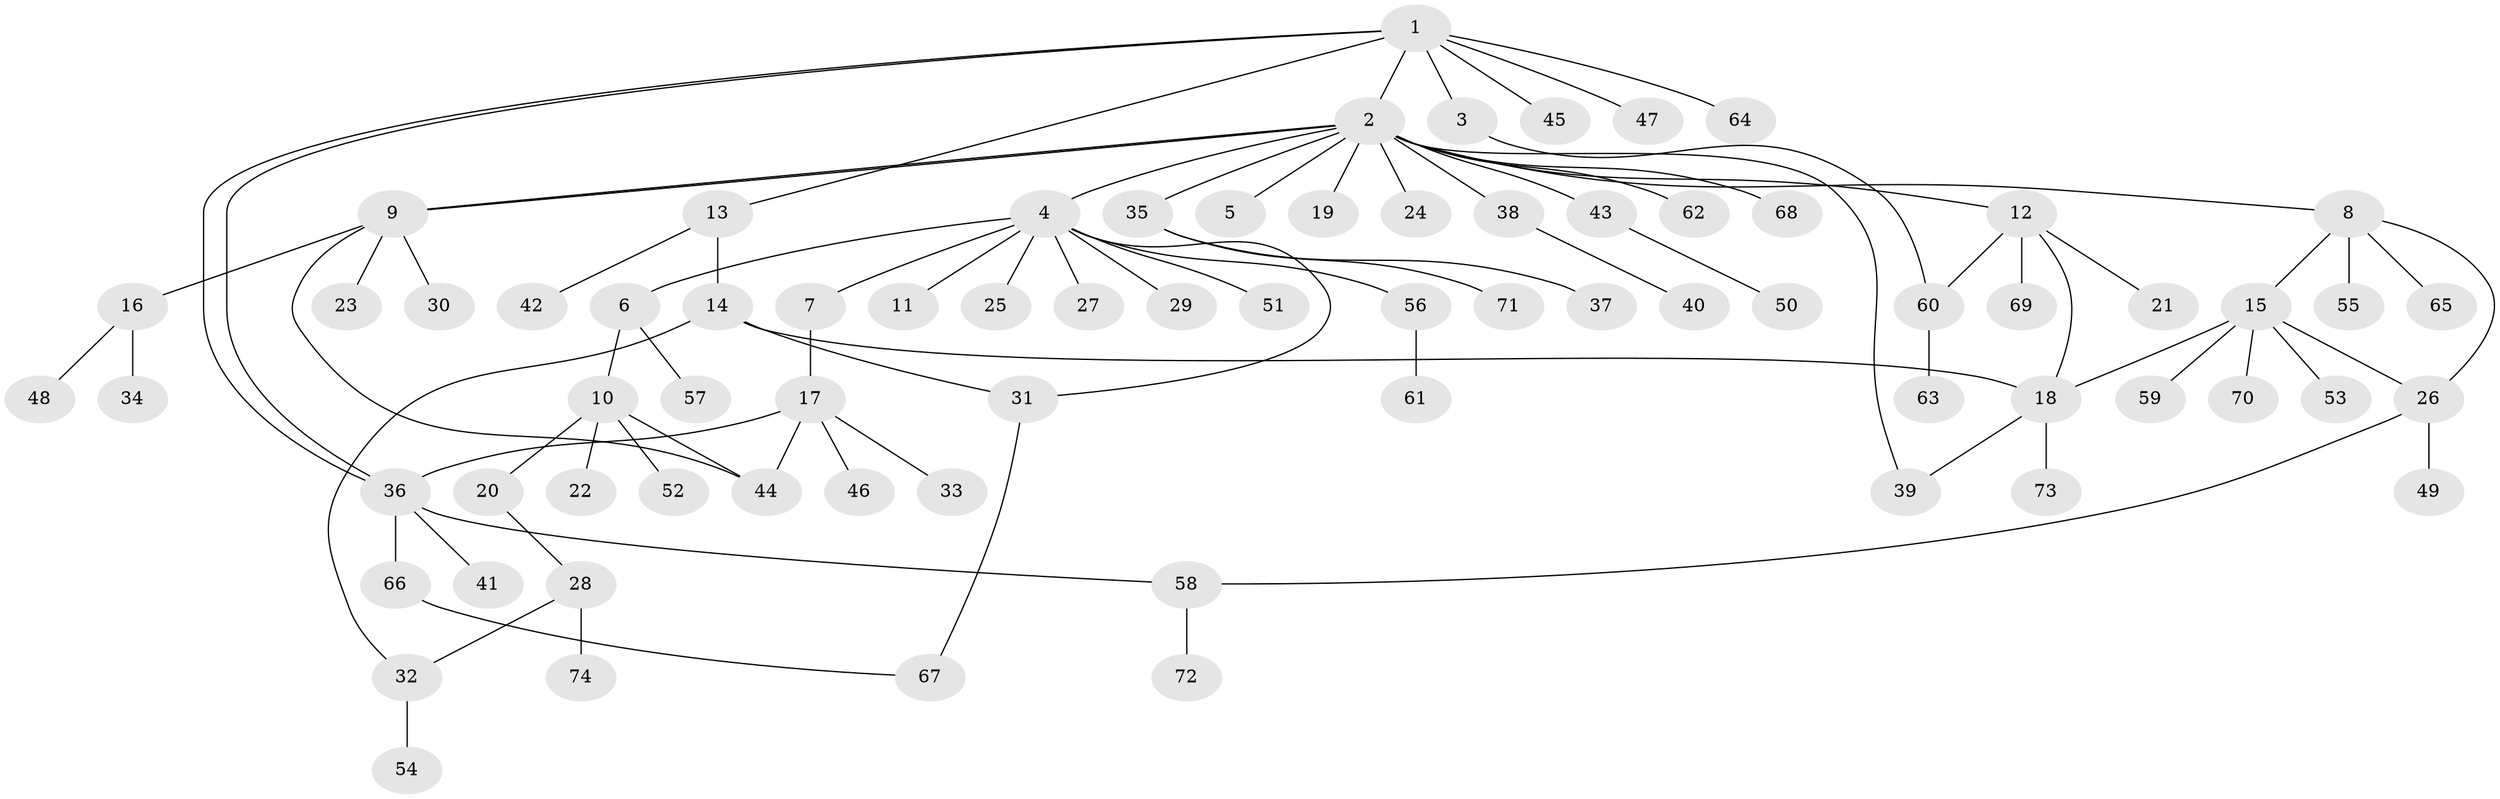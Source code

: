 // coarse degree distribution, {1: 0.7954545454545454, 18: 0.022727272727272728, 5: 0.045454545454545456, 6: 0.022727272727272728, 2: 0.06818181818181818, 12: 0.022727272727272728, 7: 0.022727272727272728}
// Generated by graph-tools (version 1.1) at 2025/51/03/04/25 21:51:11]
// undirected, 74 vertices, 87 edges
graph export_dot {
graph [start="1"]
  node [color=gray90,style=filled];
  1;
  2;
  3;
  4;
  5;
  6;
  7;
  8;
  9;
  10;
  11;
  12;
  13;
  14;
  15;
  16;
  17;
  18;
  19;
  20;
  21;
  22;
  23;
  24;
  25;
  26;
  27;
  28;
  29;
  30;
  31;
  32;
  33;
  34;
  35;
  36;
  37;
  38;
  39;
  40;
  41;
  42;
  43;
  44;
  45;
  46;
  47;
  48;
  49;
  50;
  51;
  52;
  53;
  54;
  55;
  56;
  57;
  58;
  59;
  60;
  61;
  62;
  63;
  64;
  65;
  66;
  67;
  68;
  69;
  70;
  71;
  72;
  73;
  74;
  1 -- 2;
  1 -- 3;
  1 -- 13;
  1 -- 36;
  1 -- 36;
  1 -- 45;
  1 -- 47;
  1 -- 64;
  2 -- 4;
  2 -- 5;
  2 -- 8;
  2 -- 9;
  2 -- 9;
  2 -- 12;
  2 -- 19;
  2 -- 24;
  2 -- 35;
  2 -- 38;
  2 -- 39;
  2 -- 43;
  2 -- 62;
  2 -- 68;
  3 -- 60;
  4 -- 6;
  4 -- 7;
  4 -- 11;
  4 -- 25;
  4 -- 27;
  4 -- 29;
  4 -- 31;
  4 -- 51;
  4 -- 56;
  6 -- 10;
  6 -- 57;
  7 -- 17;
  8 -- 15;
  8 -- 26;
  8 -- 55;
  8 -- 65;
  9 -- 16;
  9 -- 23;
  9 -- 30;
  9 -- 44;
  10 -- 20;
  10 -- 22;
  10 -- 44;
  10 -- 52;
  12 -- 18;
  12 -- 21;
  12 -- 60;
  12 -- 69;
  13 -- 14;
  13 -- 42;
  14 -- 18;
  14 -- 31;
  14 -- 32;
  15 -- 18;
  15 -- 26;
  15 -- 53;
  15 -- 59;
  15 -- 70;
  16 -- 34;
  16 -- 48;
  17 -- 33;
  17 -- 36;
  17 -- 44;
  17 -- 46;
  18 -- 39;
  18 -- 73;
  20 -- 28;
  26 -- 49;
  26 -- 58;
  28 -- 32;
  28 -- 74;
  31 -- 67;
  32 -- 54;
  35 -- 37;
  35 -- 71;
  36 -- 41;
  36 -- 58;
  36 -- 66;
  38 -- 40;
  43 -- 50;
  56 -- 61;
  58 -- 72;
  60 -- 63;
  66 -- 67;
}
